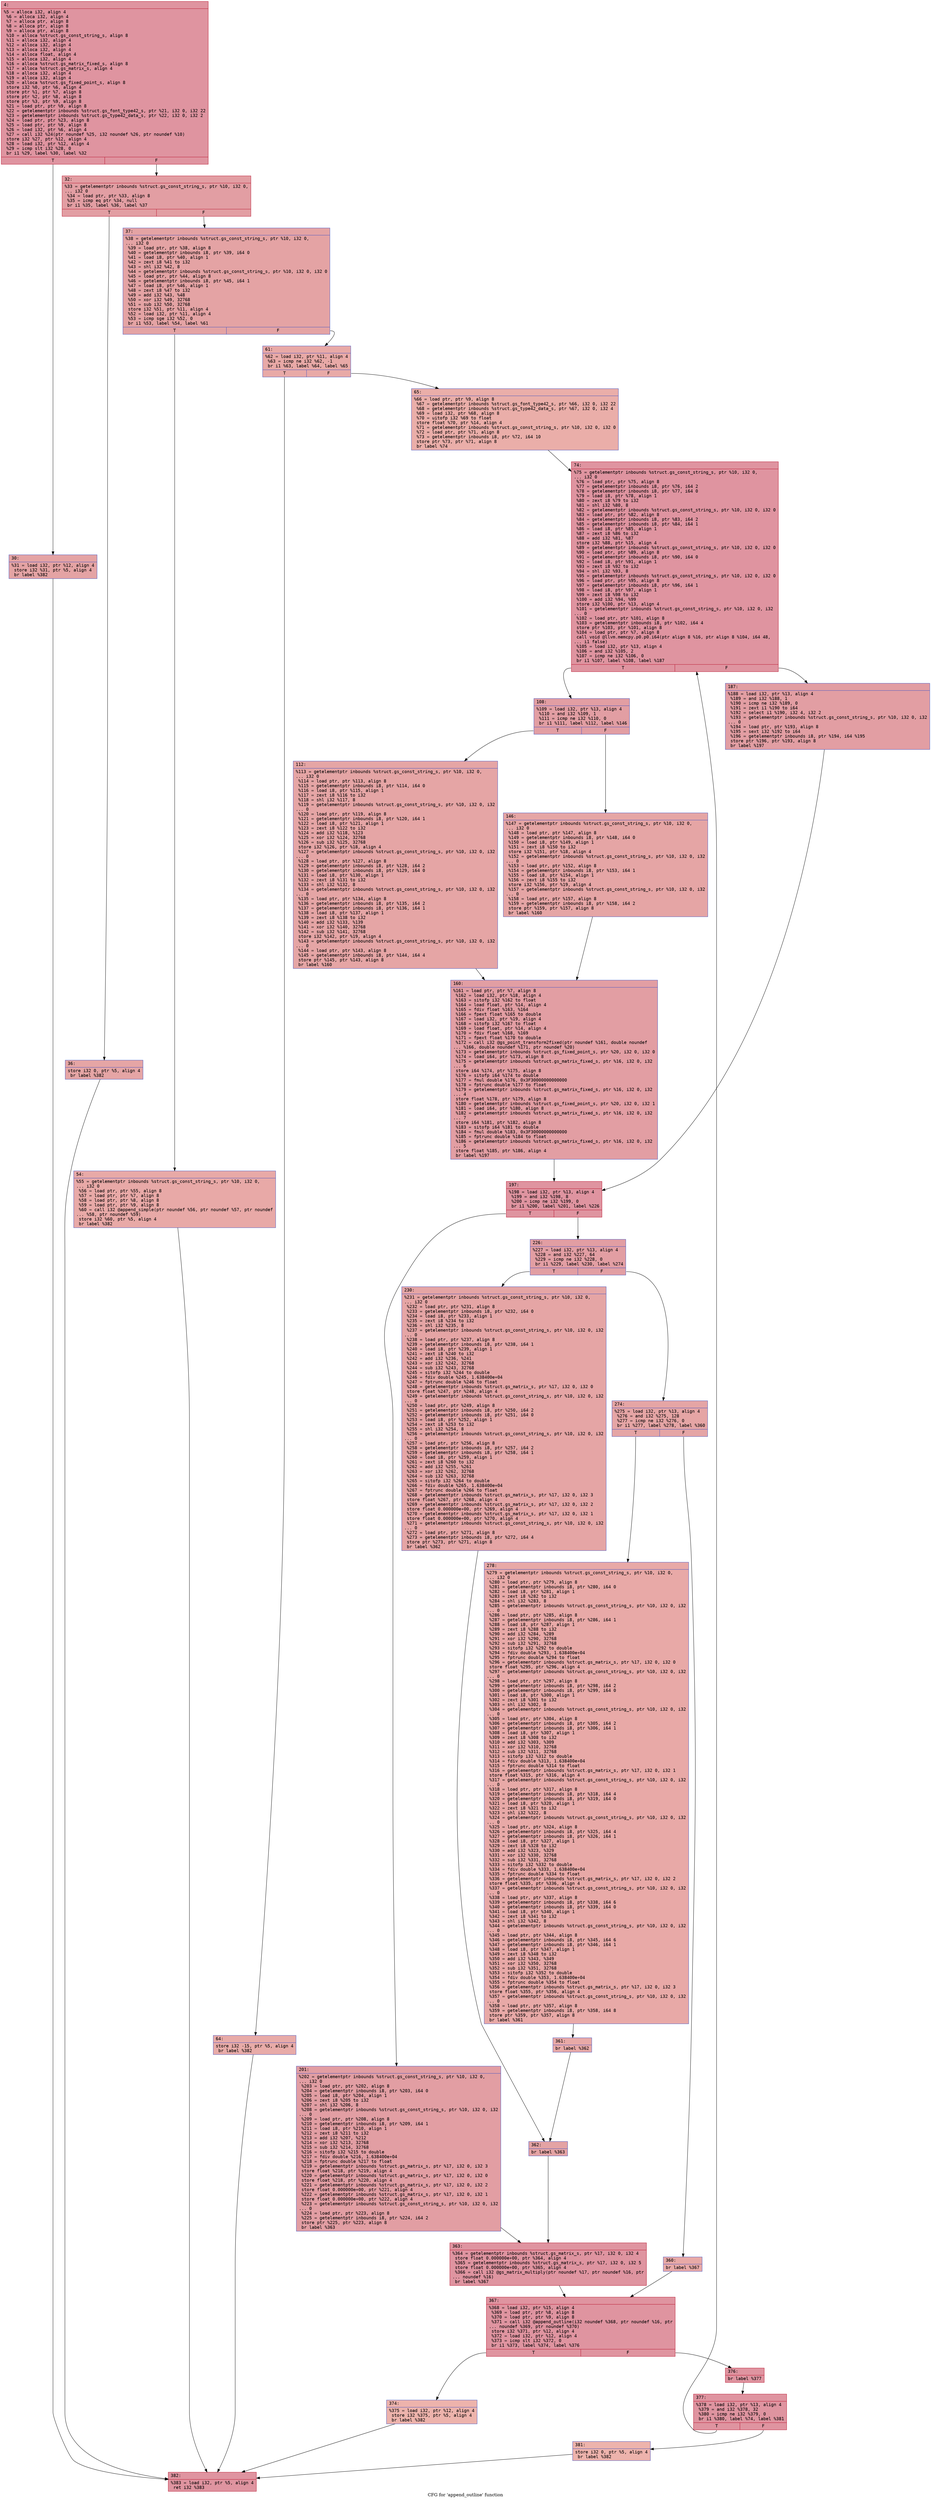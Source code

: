 digraph "CFG for 'append_outline' function" {
	label="CFG for 'append_outline' function";

	Node0x60000245fbb0 [shape=record,color="#b70d28ff", style=filled, fillcolor="#b70d2870" fontname="Courier",label="{4:\l|  %5 = alloca i32, align 4\l  %6 = alloca i32, align 4\l  %7 = alloca ptr, align 8\l  %8 = alloca ptr, align 8\l  %9 = alloca ptr, align 8\l  %10 = alloca %struct.gs_const_string_s, align 8\l  %11 = alloca i32, align 4\l  %12 = alloca i32, align 4\l  %13 = alloca i32, align 4\l  %14 = alloca float, align 4\l  %15 = alloca i32, align 4\l  %16 = alloca %struct.gs_matrix_fixed_s, align 8\l  %17 = alloca %struct.gs_matrix_s, align 4\l  %18 = alloca i32, align 4\l  %19 = alloca i32, align 4\l  %20 = alloca %struct.gs_fixed_point_s, align 8\l  store i32 %0, ptr %6, align 4\l  store ptr %1, ptr %7, align 8\l  store ptr %2, ptr %8, align 8\l  store ptr %3, ptr %9, align 8\l  %21 = load ptr, ptr %9, align 8\l  %22 = getelementptr inbounds %struct.gs_font_type42_s, ptr %21, i32 0, i32 22\l  %23 = getelementptr inbounds %struct.gs_type42_data_s, ptr %22, i32 0, i32 2\l  %24 = load ptr, ptr %23, align 8\l  %25 = load ptr, ptr %9, align 8\l  %26 = load i32, ptr %6, align 4\l  %27 = call i32 %24(ptr noundef %25, i32 noundef %26, ptr noundef %10)\l  store i32 %27, ptr %12, align 4\l  %28 = load i32, ptr %12, align 4\l  %29 = icmp slt i32 %28, 0\l  br i1 %29, label %30, label %32\l|{<s0>T|<s1>F}}"];
	Node0x60000245fbb0:s0 -> Node0x60000245fc00[tooltip="4 -> 30\nProbability 37.50%" ];
	Node0x60000245fbb0:s1 -> Node0x60000245fc50[tooltip="4 -> 32\nProbability 62.50%" ];
	Node0x60000245fc00 [shape=record,color="#3d50c3ff", style=filled, fillcolor="#c32e3170" fontname="Courier",label="{30:\l|  %31 = load i32, ptr %12, align 4\l  store i32 %31, ptr %5, align 4\l  br label %382\l}"];
	Node0x60000245fc00 -> Node0x600002458550[tooltip="30 -> 382\nProbability 100.00%" ];
	Node0x60000245fc50 [shape=record,color="#b70d28ff", style=filled, fillcolor="#be242e70" fontname="Courier",label="{32:\l|  %33 = getelementptr inbounds %struct.gs_const_string_s, ptr %10, i32 0,\l... i32 0\l  %34 = load ptr, ptr %33, align 8\l  %35 = icmp eq ptr %34, null\l  br i1 %35, label %36, label %37\l|{<s0>T|<s1>F}}"];
	Node0x60000245fc50:s0 -> Node0x60000245fca0[tooltip="32 -> 36\nProbability 37.50%" ];
	Node0x60000245fc50:s1 -> Node0x60000245fcf0[tooltip="32 -> 37\nProbability 62.50%" ];
	Node0x60000245fca0 [shape=record,color="#3d50c3ff", style=filled, fillcolor="#c5333470" fontname="Courier",label="{36:\l|  store i32 0, ptr %5, align 4\l  br label %382\l}"];
	Node0x60000245fca0 -> Node0x600002458550[tooltip="36 -> 382\nProbability 100.00%" ];
	Node0x60000245fcf0 [shape=record,color="#3d50c3ff", style=filled, fillcolor="#c32e3170" fontname="Courier",label="{37:\l|  %38 = getelementptr inbounds %struct.gs_const_string_s, ptr %10, i32 0,\l... i32 0\l  %39 = load ptr, ptr %38, align 8\l  %40 = getelementptr inbounds i8, ptr %39, i64 0\l  %41 = load i8, ptr %40, align 1\l  %42 = zext i8 %41 to i32\l  %43 = shl i32 %42, 8\l  %44 = getelementptr inbounds %struct.gs_const_string_s, ptr %10, i32 0, i32 0\l  %45 = load ptr, ptr %44, align 8\l  %46 = getelementptr inbounds i8, ptr %45, i64 1\l  %47 = load i8, ptr %46, align 1\l  %48 = zext i8 %47 to i32\l  %49 = add i32 %43, %48\l  %50 = xor i32 %49, 32768\l  %51 = sub i32 %50, 32768\l  store i32 %51, ptr %11, align 4\l  %52 = load i32, ptr %11, align 4\l  %53 = icmp sge i32 %52, 0\l  br i1 %53, label %54, label %61\l|{<s0>T|<s1>F}}"];
	Node0x60000245fcf0:s0 -> Node0x60000245fd40[tooltip="37 -> 54\nProbability 50.00%" ];
	Node0x60000245fcf0:s1 -> Node0x60000245fd90[tooltip="37 -> 61\nProbability 50.00%" ];
	Node0x60000245fd40 [shape=record,color="#3d50c3ff", style=filled, fillcolor="#ca3b3770" fontname="Courier",label="{54:\l|  %55 = getelementptr inbounds %struct.gs_const_string_s, ptr %10, i32 0,\l... i32 0\l  %56 = load ptr, ptr %55, align 8\l  %57 = load ptr, ptr %7, align 8\l  %58 = load ptr, ptr %8, align 8\l  %59 = load ptr, ptr %9, align 8\l  %60 = call i32 @append_simple(ptr noundef %56, ptr noundef %57, ptr noundef\l... %58, ptr noundef %59)\l  store i32 %60, ptr %5, align 4\l  br label %382\l}"];
	Node0x60000245fd40 -> Node0x600002458550[tooltip="54 -> 382\nProbability 100.00%" ];
	Node0x60000245fd90 [shape=record,color="#3d50c3ff", style=filled, fillcolor="#ca3b3770" fontname="Courier",label="{61:\l|  %62 = load i32, ptr %11, align 4\l  %63 = icmp ne i32 %62, -1\l  br i1 %63, label %64, label %65\l|{<s0>T|<s1>F}}"];
	Node0x60000245fd90:s0 -> Node0x60000245fde0[tooltip="61 -> 64\nProbability 62.50%" ];
	Node0x60000245fd90:s1 -> Node0x60000245fe30[tooltip="61 -> 65\nProbability 37.50%" ];
	Node0x60000245fde0 [shape=record,color="#3d50c3ff", style=filled, fillcolor="#cc403a70" fontname="Courier",label="{64:\l|  store i32 -15, ptr %5, align 4\l  br label %382\l}"];
	Node0x60000245fde0 -> Node0x600002458550[tooltip="64 -> 382\nProbability 100.00%" ];
	Node0x60000245fe30 [shape=record,color="#3d50c3ff", style=filled, fillcolor="#d0473d70" fontname="Courier",label="{65:\l|  %66 = load ptr, ptr %9, align 8\l  %67 = getelementptr inbounds %struct.gs_font_type42_s, ptr %66, i32 0, i32 22\l  %68 = getelementptr inbounds %struct.gs_type42_data_s, ptr %67, i32 0, i32 4\l  %69 = load i32, ptr %68, align 8\l  %70 = uitofp i32 %69 to float\l  store float %70, ptr %14, align 4\l  %71 = getelementptr inbounds %struct.gs_const_string_s, ptr %10, i32 0, i32 0\l  %72 = load ptr, ptr %71, align 8\l  %73 = getelementptr inbounds i8, ptr %72, i64 10\l  store ptr %73, ptr %71, align 8\l  br label %74\l}"];
	Node0x60000245fe30 -> Node0x60000245fe80[tooltip="65 -> 74\nProbability 100.00%" ];
	Node0x60000245fe80 [shape=record,color="#b70d28ff", style=filled, fillcolor="#b70d2870" fontname="Courier",label="{74:\l|  %75 = getelementptr inbounds %struct.gs_const_string_s, ptr %10, i32 0,\l... i32 0\l  %76 = load ptr, ptr %75, align 8\l  %77 = getelementptr inbounds i8, ptr %76, i64 2\l  %78 = getelementptr inbounds i8, ptr %77, i64 0\l  %79 = load i8, ptr %78, align 1\l  %80 = zext i8 %79 to i32\l  %81 = shl i32 %80, 8\l  %82 = getelementptr inbounds %struct.gs_const_string_s, ptr %10, i32 0, i32 0\l  %83 = load ptr, ptr %82, align 8\l  %84 = getelementptr inbounds i8, ptr %83, i64 2\l  %85 = getelementptr inbounds i8, ptr %84, i64 1\l  %86 = load i8, ptr %85, align 1\l  %87 = zext i8 %86 to i32\l  %88 = add i32 %81, %87\l  store i32 %88, ptr %15, align 4\l  %89 = getelementptr inbounds %struct.gs_const_string_s, ptr %10, i32 0, i32 0\l  %90 = load ptr, ptr %89, align 8\l  %91 = getelementptr inbounds i8, ptr %90, i64 0\l  %92 = load i8, ptr %91, align 1\l  %93 = zext i8 %92 to i32\l  %94 = shl i32 %93, 8\l  %95 = getelementptr inbounds %struct.gs_const_string_s, ptr %10, i32 0, i32 0\l  %96 = load ptr, ptr %95, align 8\l  %97 = getelementptr inbounds i8, ptr %96, i64 1\l  %98 = load i8, ptr %97, align 1\l  %99 = zext i8 %98 to i32\l  %100 = add i32 %94, %99\l  store i32 %100, ptr %13, align 4\l  %101 = getelementptr inbounds %struct.gs_const_string_s, ptr %10, i32 0, i32\l... 0\l  %102 = load ptr, ptr %101, align 8\l  %103 = getelementptr inbounds i8, ptr %102, i64 4\l  store ptr %103, ptr %101, align 8\l  %104 = load ptr, ptr %7, align 8\l  call void @llvm.memcpy.p0.p0.i64(ptr align 8 %16, ptr align 8 %104, i64 48,\l... i1 false)\l  %105 = load i32, ptr %13, align 4\l  %106 = and i32 %105, 2\l  %107 = icmp ne i32 %106, 0\l  br i1 %107, label %108, label %187\l|{<s0>T|<s1>F}}"];
	Node0x60000245fe80:s0 -> Node0x60000245fed0[tooltip="74 -> 108\nProbability 50.00%" ];
	Node0x60000245fe80:s1 -> Node0x600002458050[tooltip="74 -> 187\nProbability 50.00%" ];
	Node0x60000245fed0 [shape=record,color="#3d50c3ff", style=filled, fillcolor="#be242e70" fontname="Courier",label="{108:\l|  %109 = load i32, ptr %13, align 4\l  %110 = and i32 %109, 1\l  %111 = icmp ne i32 %110, 0\l  br i1 %111, label %112, label %146\l|{<s0>T|<s1>F}}"];
	Node0x60000245fed0:s0 -> Node0x60000245ff20[tooltip="108 -> 112\nProbability 50.00%" ];
	Node0x60000245fed0:s1 -> Node0x60000245ff70[tooltip="108 -> 146\nProbability 50.00%" ];
	Node0x60000245ff20 [shape=record,color="#3d50c3ff", style=filled, fillcolor="#c5333470" fontname="Courier",label="{112:\l|  %113 = getelementptr inbounds %struct.gs_const_string_s, ptr %10, i32 0,\l... i32 0\l  %114 = load ptr, ptr %113, align 8\l  %115 = getelementptr inbounds i8, ptr %114, i64 0\l  %116 = load i8, ptr %115, align 1\l  %117 = zext i8 %116 to i32\l  %118 = shl i32 %117, 8\l  %119 = getelementptr inbounds %struct.gs_const_string_s, ptr %10, i32 0, i32\l... 0\l  %120 = load ptr, ptr %119, align 8\l  %121 = getelementptr inbounds i8, ptr %120, i64 1\l  %122 = load i8, ptr %121, align 1\l  %123 = zext i8 %122 to i32\l  %124 = add i32 %118, %123\l  %125 = xor i32 %124, 32768\l  %126 = sub i32 %125, 32768\l  store i32 %126, ptr %18, align 4\l  %127 = getelementptr inbounds %struct.gs_const_string_s, ptr %10, i32 0, i32\l... 0\l  %128 = load ptr, ptr %127, align 8\l  %129 = getelementptr inbounds i8, ptr %128, i64 2\l  %130 = getelementptr inbounds i8, ptr %129, i64 0\l  %131 = load i8, ptr %130, align 1\l  %132 = zext i8 %131 to i32\l  %133 = shl i32 %132, 8\l  %134 = getelementptr inbounds %struct.gs_const_string_s, ptr %10, i32 0, i32\l... 0\l  %135 = load ptr, ptr %134, align 8\l  %136 = getelementptr inbounds i8, ptr %135, i64 2\l  %137 = getelementptr inbounds i8, ptr %136, i64 1\l  %138 = load i8, ptr %137, align 1\l  %139 = zext i8 %138 to i32\l  %140 = add i32 %133, %139\l  %141 = xor i32 %140, 32768\l  %142 = sub i32 %141, 32768\l  store i32 %142, ptr %19, align 4\l  %143 = getelementptr inbounds %struct.gs_const_string_s, ptr %10, i32 0, i32\l... 0\l  %144 = load ptr, ptr %143, align 8\l  %145 = getelementptr inbounds i8, ptr %144, i64 4\l  store ptr %145, ptr %143, align 8\l  br label %160\l}"];
	Node0x60000245ff20 -> Node0x600002458000[tooltip="112 -> 160\nProbability 100.00%" ];
	Node0x60000245ff70 [shape=record,color="#3d50c3ff", style=filled, fillcolor="#c5333470" fontname="Courier",label="{146:\l|  %147 = getelementptr inbounds %struct.gs_const_string_s, ptr %10, i32 0,\l... i32 0\l  %148 = load ptr, ptr %147, align 8\l  %149 = getelementptr inbounds i8, ptr %148, i64 0\l  %150 = load i8, ptr %149, align 1\l  %151 = zext i8 %150 to i32\l  store i32 %151, ptr %18, align 4\l  %152 = getelementptr inbounds %struct.gs_const_string_s, ptr %10, i32 0, i32\l... 0\l  %153 = load ptr, ptr %152, align 8\l  %154 = getelementptr inbounds i8, ptr %153, i64 1\l  %155 = load i8, ptr %154, align 1\l  %156 = zext i8 %155 to i32\l  store i32 %156, ptr %19, align 4\l  %157 = getelementptr inbounds %struct.gs_const_string_s, ptr %10, i32 0, i32\l... 0\l  %158 = load ptr, ptr %157, align 8\l  %159 = getelementptr inbounds i8, ptr %158, i64 2\l  store ptr %159, ptr %157, align 8\l  br label %160\l}"];
	Node0x60000245ff70 -> Node0x600002458000[tooltip="146 -> 160\nProbability 100.00%" ];
	Node0x600002458000 [shape=record,color="#3d50c3ff", style=filled, fillcolor="#be242e70" fontname="Courier",label="{160:\l|  %161 = load ptr, ptr %7, align 8\l  %162 = load i32, ptr %18, align 4\l  %163 = sitofp i32 %162 to float\l  %164 = load float, ptr %14, align 4\l  %165 = fdiv float %163, %164\l  %166 = fpext float %165 to double\l  %167 = load i32, ptr %19, align 4\l  %168 = sitofp i32 %167 to float\l  %169 = load float, ptr %14, align 4\l  %170 = fdiv float %168, %169\l  %171 = fpext float %170 to double\l  %172 = call i32 @gs_point_transform2fixed(ptr noundef %161, double noundef\l... %166, double noundef %171, ptr noundef %20)\l  %173 = getelementptr inbounds %struct.gs_fixed_point_s, ptr %20, i32 0, i32 0\l  %174 = load i64, ptr %173, align 8\l  %175 = getelementptr inbounds %struct.gs_matrix_fixed_s, ptr %16, i32 0, i32\l... 6\l  store i64 %174, ptr %175, align 8\l  %176 = sitofp i64 %174 to double\l  %177 = fmul double %176, 0x3F30000000000000\l  %178 = fptrunc double %177 to float\l  %179 = getelementptr inbounds %struct.gs_matrix_fixed_s, ptr %16, i32 0, i32\l... 4\l  store float %178, ptr %179, align 8\l  %180 = getelementptr inbounds %struct.gs_fixed_point_s, ptr %20, i32 0, i32 1\l  %181 = load i64, ptr %180, align 8\l  %182 = getelementptr inbounds %struct.gs_matrix_fixed_s, ptr %16, i32 0, i32\l... 7\l  store i64 %181, ptr %182, align 8\l  %183 = sitofp i64 %181 to double\l  %184 = fmul double %183, 0x3F30000000000000\l  %185 = fptrunc double %184 to float\l  %186 = getelementptr inbounds %struct.gs_matrix_fixed_s, ptr %16, i32 0, i32\l... 5\l  store float %185, ptr %186, align 4\l  br label %197\l}"];
	Node0x600002458000 -> Node0x6000024580a0[tooltip="160 -> 197\nProbability 100.00%" ];
	Node0x600002458050 [shape=record,color="#3d50c3ff", style=filled, fillcolor="#be242e70" fontname="Courier",label="{187:\l|  %188 = load i32, ptr %13, align 4\l  %189 = and i32 %188, 1\l  %190 = icmp ne i32 %189, 0\l  %191 = zext i1 %190 to i64\l  %192 = select i1 %190, i32 4, i32 2\l  %193 = getelementptr inbounds %struct.gs_const_string_s, ptr %10, i32 0, i32\l... 0\l  %194 = load ptr, ptr %193, align 8\l  %195 = sext i32 %192 to i64\l  %196 = getelementptr inbounds i8, ptr %194, i64 %195\l  store ptr %196, ptr %193, align 8\l  br label %197\l}"];
	Node0x600002458050 -> Node0x6000024580a0[tooltip="187 -> 197\nProbability 100.00%" ];
	Node0x6000024580a0 [shape=record,color="#b70d28ff", style=filled, fillcolor="#b70d2870" fontname="Courier",label="{197:\l|  %198 = load i32, ptr %13, align 4\l  %199 = and i32 %198, 8\l  %200 = icmp ne i32 %199, 0\l  br i1 %200, label %201, label %226\l|{<s0>T|<s1>F}}"];
	Node0x6000024580a0:s0 -> Node0x6000024580f0[tooltip="197 -> 201\nProbability 50.00%" ];
	Node0x6000024580a0:s1 -> Node0x600002458140[tooltip="197 -> 226\nProbability 50.00%" ];
	Node0x6000024580f0 [shape=record,color="#3d50c3ff", style=filled, fillcolor="#be242e70" fontname="Courier",label="{201:\l|  %202 = getelementptr inbounds %struct.gs_const_string_s, ptr %10, i32 0,\l... i32 0\l  %203 = load ptr, ptr %202, align 8\l  %204 = getelementptr inbounds i8, ptr %203, i64 0\l  %205 = load i8, ptr %204, align 1\l  %206 = zext i8 %205 to i32\l  %207 = shl i32 %206, 8\l  %208 = getelementptr inbounds %struct.gs_const_string_s, ptr %10, i32 0, i32\l... 0\l  %209 = load ptr, ptr %208, align 8\l  %210 = getelementptr inbounds i8, ptr %209, i64 1\l  %211 = load i8, ptr %210, align 1\l  %212 = zext i8 %211 to i32\l  %213 = add i32 %207, %212\l  %214 = xor i32 %213, 32768\l  %215 = sub i32 %214, 32768\l  %216 = sitofp i32 %215 to double\l  %217 = fdiv double %216, 1.638400e+04\l  %218 = fptrunc double %217 to float\l  %219 = getelementptr inbounds %struct.gs_matrix_s, ptr %17, i32 0, i32 3\l  store float %218, ptr %219, align 4\l  %220 = getelementptr inbounds %struct.gs_matrix_s, ptr %17, i32 0, i32 0\l  store float %218, ptr %220, align 4\l  %221 = getelementptr inbounds %struct.gs_matrix_s, ptr %17, i32 0, i32 2\l  store float 0.000000e+00, ptr %221, align 4\l  %222 = getelementptr inbounds %struct.gs_matrix_s, ptr %17, i32 0, i32 1\l  store float 0.000000e+00, ptr %222, align 4\l  %223 = getelementptr inbounds %struct.gs_const_string_s, ptr %10, i32 0, i32\l... 0\l  %224 = load ptr, ptr %223, align 8\l  %225 = getelementptr inbounds i8, ptr %224, i64 2\l  store ptr %225, ptr %223, align 8\l  br label %363\l}"];
	Node0x6000024580f0 -> Node0x600002458370[tooltip="201 -> 363\nProbability 100.00%" ];
	Node0x600002458140 [shape=record,color="#3d50c3ff", style=filled, fillcolor="#be242e70" fontname="Courier",label="{226:\l|  %227 = load i32, ptr %13, align 4\l  %228 = and i32 %227, 64\l  %229 = icmp ne i32 %228, 0\l  br i1 %229, label %230, label %274\l|{<s0>T|<s1>F}}"];
	Node0x600002458140:s0 -> Node0x600002458190[tooltip="226 -> 230\nProbability 50.00%" ];
	Node0x600002458140:s1 -> Node0x6000024581e0[tooltip="226 -> 274\nProbability 50.00%" ];
	Node0x600002458190 [shape=record,color="#3d50c3ff", style=filled, fillcolor="#c5333470" fontname="Courier",label="{230:\l|  %231 = getelementptr inbounds %struct.gs_const_string_s, ptr %10, i32 0,\l... i32 0\l  %232 = load ptr, ptr %231, align 8\l  %233 = getelementptr inbounds i8, ptr %232, i64 0\l  %234 = load i8, ptr %233, align 1\l  %235 = zext i8 %234 to i32\l  %236 = shl i32 %235, 8\l  %237 = getelementptr inbounds %struct.gs_const_string_s, ptr %10, i32 0, i32\l... 0\l  %238 = load ptr, ptr %237, align 8\l  %239 = getelementptr inbounds i8, ptr %238, i64 1\l  %240 = load i8, ptr %239, align 1\l  %241 = zext i8 %240 to i32\l  %242 = add i32 %236, %241\l  %243 = xor i32 %242, 32768\l  %244 = sub i32 %243, 32768\l  %245 = sitofp i32 %244 to double\l  %246 = fdiv double %245, 1.638400e+04\l  %247 = fptrunc double %246 to float\l  %248 = getelementptr inbounds %struct.gs_matrix_s, ptr %17, i32 0, i32 0\l  store float %247, ptr %248, align 4\l  %249 = getelementptr inbounds %struct.gs_const_string_s, ptr %10, i32 0, i32\l... 0\l  %250 = load ptr, ptr %249, align 8\l  %251 = getelementptr inbounds i8, ptr %250, i64 2\l  %252 = getelementptr inbounds i8, ptr %251, i64 0\l  %253 = load i8, ptr %252, align 1\l  %254 = zext i8 %253 to i32\l  %255 = shl i32 %254, 8\l  %256 = getelementptr inbounds %struct.gs_const_string_s, ptr %10, i32 0, i32\l... 0\l  %257 = load ptr, ptr %256, align 8\l  %258 = getelementptr inbounds i8, ptr %257, i64 2\l  %259 = getelementptr inbounds i8, ptr %258, i64 1\l  %260 = load i8, ptr %259, align 1\l  %261 = zext i8 %260 to i32\l  %262 = add i32 %255, %261\l  %263 = xor i32 %262, 32768\l  %264 = sub i32 %263, 32768\l  %265 = sitofp i32 %264 to double\l  %266 = fdiv double %265, 1.638400e+04\l  %267 = fptrunc double %266 to float\l  %268 = getelementptr inbounds %struct.gs_matrix_s, ptr %17, i32 0, i32 3\l  store float %267, ptr %268, align 4\l  %269 = getelementptr inbounds %struct.gs_matrix_s, ptr %17, i32 0, i32 2\l  store float 0.000000e+00, ptr %269, align 4\l  %270 = getelementptr inbounds %struct.gs_matrix_s, ptr %17, i32 0, i32 1\l  store float 0.000000e+00, ptr %270, align 4\l  %271 = getelementptr inbounds %struct.gs_const_string_s, ptr %10, i32 0, i32\l... 0\l  %272 = load ptr, ptr %271, align 8\l  %273 = getelementptr inbounds i8, ptr %272, i64 4\l  store ptr %273, ptr %271, align 8\l  br label %362\l}"];
	Node0x600002458190 -> Node0x600002458320[tooltip="230 -> 362\nProbability 100.00%" ];
	Node0x6000024581e0 [shape=record,color="#3d50c3ff", style=filled, fillcolor="#c5333470" fontname="Courier",label="{274:\l|  %275 = load i32, ptr %13, align 4\l  %276 = and i32 %275, 128\l  %277 = icmp ne i32 %276, 0\l  br i1 %277, label %278, label %360\l|{<s0>T|<s1>F}}"];
	Node0x6000024581e0:s0 -> Node0x600002458230[tooltip="274 -> 278\nProbability 50.00%" ];
	Node0x6000024581e0:s1 -> Node0x600002458280[tooltip="274 -> 360\nProbability 50.00%" ];
	Node0x600002458230 [shape=record,color="#3d50c3ff", style=filled, fillcolor="#ca3b3770" fontname="Courier",label="{278:\l|  %279 = getelementptr inbounds %struct.gs_const_string_s, ptr %10, i32 0,\l... i32 0\l  %280 = load ptr, ptr %279, align 8\l  %281 = getelementptr inbounds i8, ptr %280, i64 0\l  %282 = load i8, ptr %281, align 1\l  %283 = zext i8 %282 to i32\l  %284 = shl i32 %283, 8\l  %285 = getelementptr inbounds %struct.gs_const_string_s, ptr %10, i32 0, i32\l... 0\l  %286 = load ptr, ptr %285, align 8\l  %287 = getelementptr inbounds i8, ptr %286, i64 1\l  %288 = load i8, ptr %287, align 1\l  %289 = zext i8 %288 to i32\l  %290 = add i32 %284, %289\l  %291 = xor i32 %290, 32768\l  %292 = sub i32 %291, 32768\l  %293 = sitofp i32 %292 to double\l  %294 = fdiv double %293, 1.638400e+04\l  %295 = fptrunc double %294 to float\l  %296 = getelementptr inbounds %struct.gs_matrix_s, ptr %17, i32 0, i32 0\l  store float %295, ptr %296, align 4\l  %297 = getelementptr inbounds %struct.gs_const_string_s, ptr %10, i32 0, i32\l... 0\l  %298 = load ptr, ptr %297, align 8\l  %299 = getelementptr inbounds i8, ptr %298, i64 2\l  %300 = getelementptr inbounds i8, ptr %299, i64 0\l  %301 = load i8, ptr %300, align 1\l  %302 = zext i8 %301 to i32\l  %303 = shl i32 %302, 8\l  %304 = getelementptr inbounds %struct.gs_const_string_s, ptr %10, i32 0, i32\l... 0\l  %305 = load ptr, ptr %304, align 8\l  %306 = getelementptr inbounds i8, ptr %305, i64 2\l  %307 = getelementptr inbounds i8, ptr %306, i64 1\l  %308 = load i8, ptr %307, align 1\l  %309 = zext i8 %308 to i32\l  %310 = add i32 %303, %309\l  %311 = xor i32 %310, 32768\l  %312 = sub i32 %311, 32768\l  %313 = sitofp i32 %312 to double\l  %314 = fdiv double %313, 1.638400e+04\l  %315 = fptrunc double %314 to float\l  %316 = getelementptr inbounds %struct.gs_matrix_s, ptr %17, i32 0, i32 1\l  store float %315, ptr %316, align 4\l  %317 = getelementptr inbounds %struct.gs_const_string_s, ptr %10, i32 0, i32\l... 0\l  %318 = load ptr, ptr %317, align 8\l  %319 = getelementptr inbounds i8, ptr %318, i64 4\l  %320 = getelementptr inbounds i8, ptr %319, i64 0\l  %321 = load i8, ptr %320, align 1\l  %322 = zext i8 %321 to i32\l  %323 = shl i32 %322, 8\l  %324 = getelementptr inbounds %struct.gs_const_string_s, ptr %10, i32 0, i32\l... 0\l  %325 = load ptr, ptr %324, align 8\l  %326 = getelementptr inbounds i8, ptr %325, i64 4\l  %327 = getelementptr inbounds i8, ptr %326, i64 1\l  %328 = load i8, ptr %327, align 1\l  %329 = zext i8 %328 to i32\l  %330 = add i32 %323, %329\l  %331 = xor i32 %330, 32768\l  %332 = sub i32 %331, 32768\l  %333 = sitofp i32 %332 to double\l  %334 = fdiv double %333, 1.638400e+04\l  %335 = fptrunc double %334 to float\l  %336 = getelementptr inbounds %struct.gs_matrix_s, ptr %17, i32 0, i32 2\l  store float %335, ptr %336, align 4\l  %337 = getelementptr inbounds %struct.gs_const_string_s, ptr %10, i32 0, i32\l... 0\l  %338 = load ptr, ptr %337, align 8\l  %339 = getelementptr inbounds i8, ptr %338, i64 6\l  %340 = getelementptr inbounds i8, ptr %339, i64 0\l  %341 = load i8, ptr %340, align 1\l  %342 = zext i8 %341 to i32\l  %343 = shl i32 %342, 8\l  %344 = getelementptr inbounds %struct.gs_const_string_s, ptr %10, i32 0, i32\l... 0\l  %345 = load ptr, ptr %344, align 8\l  %346 = getelementptr inbounds i8, ptr %345, i64 6\l  %347 = getelementptr inbounds i8, ptr %346, i64 1\l  %348 = load i8, ptr %347, align 1\l  %349 = zext i8 %348 to i32\l  %350 = add i32 %343, %349\l  %351 = xor i32 %350, 32768\l  %352 = sub i32 %351, 32768\l  %353 = sitofp i32 %352 to double\l  %354 = fdiv double %353, 1.638400e+04\l  %355 = fptrunc double %354 to float\l  %356 = getelementptr inbounds %struct.gs_matrix_s, ptr %17, i32 0, i32 3\l  store float %355, ptr %356, align 4\l  %357 = getelementptr inbounds %struct.gs_const_string_s, ptr %10, i32 0, i32\l... 0\l  %358 = load ptr, ptr %357, align 8\l  %359 = getelementptr inbounds i8, ptr %358, i64 8\l  store ptr %359, ptr %357, align 8\l  br label %361\l}"];
	Node0x600002458230 -> Node0x6000024582d0[tooltip="278 -> 361\nProbability 100.00%" ];
	Node0x600002458280 [shape=record,color="#3d50c3ff", style=filled, fillcolor="#ca3b3770" fontname="Courier",label="{360:\l|  br label %367\l}"];
	Node0x600002458280 -> Node0x6000024583c0[tooltip="360 -> 367\nProbability 100.00%" ];
	Node0x6000024582d0 [shape=record,color="#3d50c3ff", style=filled, fillcolor="#ca3b3770" fontname="Courier",label="{361:\l|  br label %362\l}"];
	Node0x6000024582d0 -> Node0x600002458320[tooltip="361 -> 362\nProbability 100.00%" ];
	Node0x600002458320 [shape=record,color="#3d50c3ff", style=filled, fillcolor="#c32e3170" fontname="Courier",label="{362:\l|  br label %363\l}"];
	Node0x600002458320 -> Node0x600002458370[tooltip="362 -> 363\nProbability 100.00%" ];
	Node0x600002458370 [shape=record,color="#b70d28ff", style=filled, fillcolor="#b70d2870" fontname="Courier",label="{363:\l|  %364 = getelementptr inbounds %struct.gs_matrix_s, ptr %17, i32 0, i32 4\l  store float 0.000000e+00, ptr %364, align 4\l  %365 = getelementptr inbounds %struct.gs_matrix_s, ptr %17, i32 0, i32 5\l  store float 0.000000e+00, ptr %365, align 4\l  %366 = call i32 @gs_matrix_multiply(ptr noundef %17, ptr noundef %16, ptr\l... noundef %16)\l  br label %367\l}"];
	Node0x600002458370 -> Node0x6000024583c0[tooltip="363 -> 367\nProbability 100.00%" ];
	Node0x6000024583c0 [shape=record,color="#b70d28ff", style=filled, fillcolor="#b70d2870" fontname="Courier",label="{367:\l|  %368 = load i32, ptr %15, align 4\l  %369 = load ptr, ptr %8, align 8\l  %370 = load ptr, ptr %9, align 8\l  %371 = call i32 @append_outline(i32 noundef %368, ptr noundef %16, ptr\l... noundef %369, ptr noundef %370)\l  store i32 %371, ptr %12, align 4\l  %372 = load i32, ptr %12, align 4\l  %373 = icmp slt i32 %372, 0\l  br i1 %373, label %374, label %376\l|{<s0>T|<s1>F}}"];
	Node0x6000024583c0:s0 -> Node0x600002458410[tooltip="367 -> 374\nProbability 3.12%" ];
	Node0x6000024583c0:s1 -> Node0x600002458460[tooltip="367 -> 376\nProbability 96.88%" ];
	Node0x600002458410 [shape=record,color="#3d50c3ff", style=filled, fillcolor="#d6524470" fontname="Courier",label="{374:\l|  %375 = load i32, ptr %12, align 4\l  store i32 %375, ptr %5, align 4\l  br label %382\l}"];
	Node0x600002458410 -> Node0x600002458550[tooltip="374 -> 382\nProbability 100.00%" ];
	Node0x600002458460 [shape=record,color="#b70d28ff", style=filled, fillcolor="#b70d2870" fontname="Courier",label="{376:\l|  br label %377\l}"];
	Node0x600002458460 -> Node0x6000024584b0[tooltip="376 -> 377\nProbability 100.00%" ];
	Node0x6000024584b0 [shape=record,color="#b70d28ff", style=filled, fillcolor="#b70d2870" fontname="Courier",label="{377:\l|  %378 = load i32, ptr %13, align 4\l  %379 = and i32 %378, 32\l  %380 = icmp ne i32 %379, 0\l  br i1 %380, label %74, label %381\l|{<s0>T|<s1>F}}"];
	Node0x6000024584b0:s0 -> Node0x60000245fe80[tooltip="377 -> 74\nProbability 96.88%" ];
	Node0x6000024584b0:s1 -> Node0x600002458500[tooltip="377 -> 381\nProbability 3.12%" ];
	Node0x600002458500 [shape=record,color="#3d50c3ff", style=filled, fillcolor="#d6524470" fontname="Courier",label="{381:\l|  store i32 0, ptr %5, align 4\l  br label %382\l}"];
	Node0x600002458500 -> Node0x600002458550[tooltip="381 -> 382\nProbability 100.00%" ];
	Node0x600002458550 [shape=record,color="#b70d28ff", style=filled, fillcolor="#b70d2870" fontname="Courier",label="{382:\l|  %383 = load i32, ptr %5, align 4\l  ret i32 %383\l}"];
}
